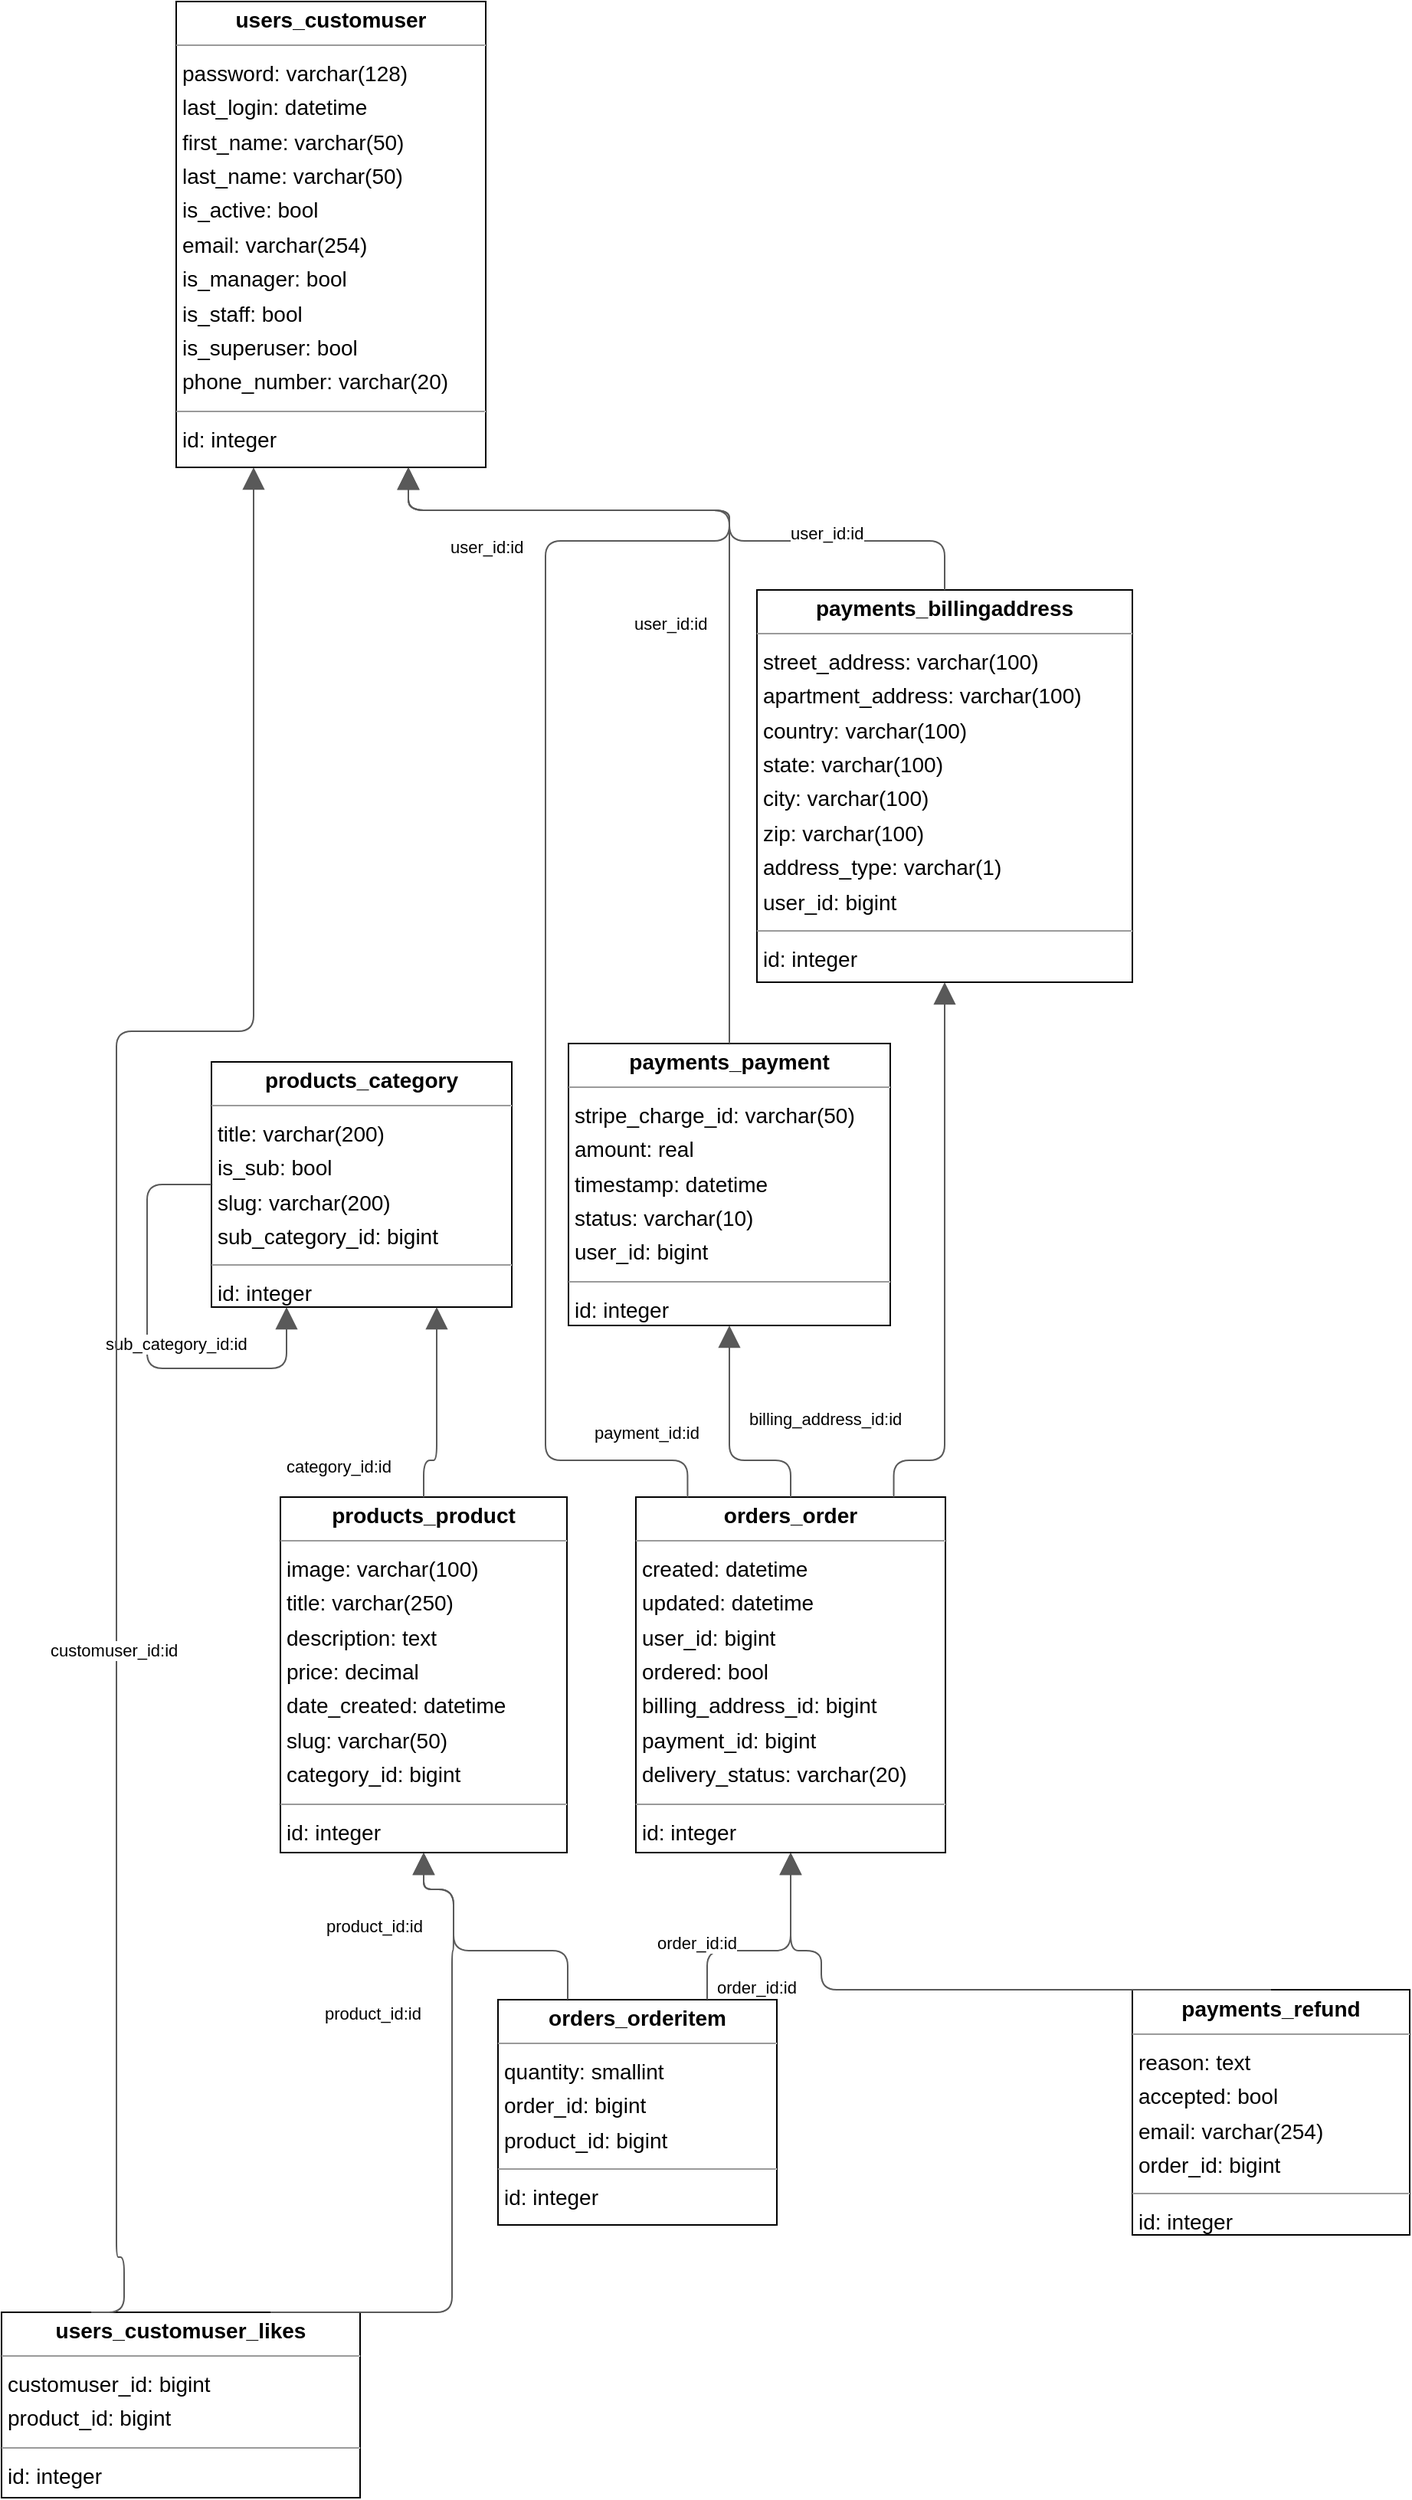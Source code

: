 <mxfile>
    <diagram id="-UQHafVxVrtA77TYmT6z" name="Page-1">
        <mxGraphModel dx="3546" dy="832" grid="1" gridSize="10" guides="1" tooltips="1" connect="1" arrows="1" fold="1" page="1" pageScale="1" pageWidth="1920" pageHeight="1200" background="none" math="0" shadow="0">
            <root>
                <mxCell id="0"/>
                <mxCell id="1" parent="0"/>
                <mxCell id="node2" value="&lt;p style=&quot;margin:0px;margin-top:4px;text-align:center;&quot;&gt;&lt;b&gt;orders_order&lt;/b&gt;&lt;/p&gt;&lt;hr size=&quot;1&quot;/&gt;&lt;p style=&quot;margin:0 0 0 4px;line-height:1.6;&quot;&gt; created: datetime&lt;br/&gt; updated: datetime&lt;br/&gt; user_id: bigint&lt;br/&gt; ordered: bool&lt;br/&gt; billing_address_id: bigint&lt;br/&gt; payment_id: bigint&lt;br/&gt; delivery_status: varchar(20)&lt;/p&gt;&lt;hr size=&quot;1&quot;/&gt;&lt;p style=&quot;margin:0 0 0 4px;line-height:1.6;&quot;&gt; id: integer&lt;/p&gt;" style="verticalAlign=top;align=left;overflow=fill;fontSize=14;fontFamily=Helvetica;html=1;rounded=0;shadow=0;comic=0;labelBackgroundColor=none;strokeWidth=1;" parent="1" vertex="1">
                    <mxGeometry x="154" y="1048" width="202" height="232" as="geometry"/>
                </mxCell>
                <mxCell id="node1" value="&lt;p style=&quot;margin:0px;margin-top:4px;text-align:center;&quot;&gt;&lt;b&gt;orders_orderitem&lt;/b&gt;&lt;/p&gt;&lt;hr size=&quot;1&quot;/&gt;&lt;p style=&quot;margin:0 0 0 4px;line-height:1.6;&quot;&gt; quantity: smallint&lt;br/&gt; order_id: bigint&lt;br/&gt; product_id: bigint&lt;/p&gt;&lt;hr size=&quot;1&quot;/&gt;&lt;p style=&quot;margin:0 0 0 4px;line-height:1.6;&quot;&gt; id: integer&lt;/p&gt;" style="verticalAlign=top;align=left;overflow=fill;fontSize=14;fontFamily=Helvetica;html=1;rounded=0;shadow=0;comic=0;labelBackgroundColor=none;strokeWidth=1;" parent="1" vertex="1">
                    <mxGeometry x="64" y="1376" width="182" height="147" as="geometry"/>
                </mxCell>
                <mxCell id="node8" value="&lt;p style=&quot;margin:0px;margin-top:4px;text-align:center;&quot;&gt;&lt;b&gt;payments_billingaddress&lt;/b&gt;&lt;/p&gt;&lt;hr size=&quot;1&quot;/&gt;&lt;p style=&quot;margin:0 0 0 4px;line-height:1.6;&quot;&gt; street_address: varchar(100)&lt;br/&gt; apartment_address: varchar(100)&lt;br/&gt; country: varchar(100)&lt;br/&gt; state: varchar(100)&lt;br/&gt; city: varchar(100)&lt;br/&gt; zip: varchar(100)&lt;br/&gt; address_type: varchar(1)&lt;br/&gt; user_id: bigint&lt;/p&gt;&lt;hr size=&quot;1&quot;/&gt;&lt;p style=&quot;margin:0 0 0 4px;line-height:1.6;&quot;&gt; id: integer&lt;/p&gt;" style="verticalAlign=top;align=left;overflow=fill;fontSize=14;fontFamily=Helvetica;html=1;rounded=0;shadow=0;comic=0;labelBackgroundColor=none;strokeWidth=1;" parent="1" vertex="1">
                    <mxGeometry x="233" y="456" width="245" height="256" as="geometry"/>
                </mxCell>
                <mxCell id="node3" value="&lt;p style=&quot;margin:0px;margin-top:4px;text-align:center;&quot;&gt;&lt;b&gt;payments_payment&lt;/b&gt;&lt;/p&gt;&lt;hr size=&quot;1&quot;/&gt;&lt;p style=&quot;margin:0 0 0 4px;line-height:1.6;&quot;&gt; stripe_charge_id: varchar(50)&lt;br/&gt; amount: real&lt;br/&gt; timestamp: datetime&lt;br/&gt; status: varchar(10)&lt;br/&gt; user_id: bigint&lt;/p&gt;&lt;hr size=&quot;1&quot;/&gt;&lt;p style=&quot;margin:0 0 0 4px;line-height:1.6;&quot;&gt; id: integer&lt;/p&gt;" style="verticalAlign=top;align=left;overflow=fill;fontSize=14;fontFamily=Helvetica;html=1;rounded=0;shadow=0;comic=0;labelBackgroundColor=none;strokeWidth=1;" parent="1" vertex="1">
                    <mxGeometry x="110" y="752" width="210" height="184" as="geometry"/>
                </mxCell>
                <mxCell id="node6" value="&lt;p style=&quot;margin:0px;margin-top:4px;text-align:center;&quot;&gt;&lt;b&gt;payments_refund&lt;/b&gt;&lt;/p&gt;&lt;hr size=&quot;1&quot;/&gt;&lt;p style=&quot;margin:0 0 0 4px;line-height:1.6;&quot;&gt; reason: text&lt;br/&gt; accepted: bool&lt;br/&gt; email: varchar(254)&lt;br/&gt; order_id: bigint&lt;/p&gt;&lt;hr size=&quot;1&quot;/&gt;&lt;p style=&quot;margin:0 0 0 4px;line-height:1.6;&quot;&gt; id: integer&lt;/p&gt;" style="verticalAlign=top;align=left;overflow=fill;fontSize=14;fontFamily=Helvetica;html=1;rounded=0;shadow=0;comic=0;labelBackgroundColor=none;strokeWidth=1;" parent="1" vertex="1">
                    <mxGeometry x="478" y="1369.5" width="181" height="160" as="geometry"/>
                </mxCell>
                <mxCell id="node5" value="&lt;p style=&quot;margin:0px;margin-top:4px;text-align:center;&quot;&gt;&lt;b&gt;products_category&lt;/b&gt;&lt;/p&gt;&lt;hr size=&quot;1&quot;/&gt;&lt;p style=&quot;margin:0 0 0 4px;line-height:1.6;&quot;&gt; title: varchar(200)&lt;br/&gt; is_sub: bool&lt;br/&gt; slug: varchar(200)&lt;br/&gt; sub_category_id: bigint&lt;/p&gt;&lt;hr size=&quot;1&quot;/&gt;&lt;p style=&quot;margin:0 0 0 4px;line-height:1.6;&quot;&gt; id: integer&lt;/p&gt;" style="verticalAlign=top;align=left;overflow=fill;fontSize=14;fontFamily=Helvetica;html=1;rounded=0;shadow=0;comic=0;labelBackgroundColor=none;strokeWidth=1;" parent="1" vertex="1">
                    <mxGeometry x="-123" y="764" width="196" height="160" as="geometry"/>
                </mxCell>
                <mxCell id="node7" value="&lt;p style=&quot;margin:0px;margin-top:4px;text-align:center;&quot;&gt;&lt;b&gt;products_product&lt;/b&gt;&lt;/p&gt;&lt;hr size=&quot;1&quot;/&gt;&lt;p style=&quot;margin:0 0 0 4px;line-height:1.6;&quot;&gt; image: varchar(100)&lt;br/&gt; title: varchar(250)&lt;br/&gt; description: text&lt;br/&gt; price: decimal&lt;br/&gt; date_created: datetime&lt;br/&gt; slug: varchar(50)&lt;br/&gt; category_id: bigint&lt;/p&gt;&lt;hr size=&quot;1&quot;/&gt;&lt;p style=&quot;margin:0 0 0 4px;line-height:1.6;&quot;&gt; id: integer&lt;/p&gt;" style="verticalAlign=top;align=left;overflow=fill;fontSize=14;fontFamily=Helvetica;html=1;rounded=0;shadow=0;comic=0;labelBackgroundColor=none;strokeWidth=1;" parent="1" vertex="1">
                    <mxGeometry x="-78" y="1048" width="187" height="232" as="geometry"/>
                </mxCell>
                <mxCell id="node0" value="&lt;p style=&quot;margin:0px;margin-top:4px;text-align:center;&quot;&gt;&lt;b&gt;users_customuser&lt;/b&gt;&lt;/p&gt;&lt;hr size=&quot;1&quot;/&gt;&lt;p style=&quot;margin:0 0 0 4px;line-height:1.6;&quot;&gt; password: varchar(128)&lt;br/&gt; last_login: datetime&lt;br/&gt; first_name: varchar(50)&lt;br/&gt; last_name: varchar(50)&lt;br/&gt; is_active: bool&lt;br/&gt; email: varchar(254)&lt;br/&gt; is_manager: bool&lt;br/&gt; is_staff: bool&lt;br/&gt; is_superuser: bool&lt;br/&gt; phone_number: varchar(20)&lt;/p&gt;&lt;hr size=&quot;1&quot;/&gt;&lt;p style=&quot;margin:0 0 0 4px;line-height:1.6;&quot;&gt; id: integer&lt;/p&gt;" style="verticalAlign=top;align=left;overflow=fill;fontSize=14;fontFamily=Helvetica;html=1;rounded=0;shadow=0;comic=0;labelBackgroundColor=none;strokeWidth=1;" parent="1" vertex="1">
                    <mxGeometry x="-146" y="72" width="202" height="304" as="geometry"/>
                </mxCell>
                <mxCell id="node4" value="&lt;p style=&quot;margin:0px;margin-top:4px;text-align:center;&quot;&gt;&lt;b&gt;users_customuser_likes&lt;/b&gt;&lt;/p&gt;&lt;hr size=&quot;1&quot;/&gt;&lt;p style=&quot;margin:0 0 0 4px;line-height:1.6;&quot;&gt; customuser_id: bigint&lt;br/&gt; product_id: bigint&lt;/p&gt;&lt;hr size=&quot;1&quot;/&gt;&lt;p style=&quot;margin:0 0 0 4px;line-height:1.6;&quot;&gt; id: integer&lt;/p&gt;" style="verticalAlign=top;align=left;overflow=fill;fontSize=14;fontFamily=Helvetica;html=1;rounded=0;shadow=0;comic=0;labelBackgroundColor=none;strokeWidth=1;" parent="1" vertex="1">
                    <mxGeometry x="-260" y="1580" width="234" height="121" as="geometry"/>
                </mxCell>
                <mxCell id="edge9" value="" style="html=1;rounded=1;edgeStyle=orthogonalEdgeStyle;dashed=0;startArrow=none;endArrow=block;endSize=12;strokeColor=#595959;exitX=0.833;exitY=0.000;exitDx=0;exitDy=0;entryX=0.500;entryY=1.000;entryDx=0;entryDy=0;" parent="1" source="node2" target="node8" edge="1">
                    <mxGeometry width="50" height="50" relative="1" as="geometry">
                        <Array as="points">
                            <mxPoint x="322" y="1024"/>
                            <mxPoint x="355" y="1024"/>
                        </Array>
                    </mxGeometry>
                </mxCell>
                <mxCell id="label56" value="billing_address_id:id" style="edgeLabel;resizable=0;html=1;align=left;verticalAlign=top;strokeColor=default;" parent="edge9" vertex="1" connectable="0">
                    <mxGeometry x="226" y="984" as="geometry"/>
                </mxCell>
                <mxCell id="edge11" value="" style="html=1;rounded=1;edgeStyle=orthogonalEdgeStyle;dashed=0;startArrow=none;endArrow=block;endSize=12;strokeColor=#595959;exitX=0.500;exitY=0.000;exitDx=0;exitDy=0;entryX=0.500;entryY=1.000;entryDx=0;entryDy=0;" parent="1" source="node2" target="node3" edge="1">
                    <mxGeometry width="50" height="50" relative="1" as="geometry">
                        <Array as="points">
                            <mxPoint x="255" y="1024"/>
                            <mxPoint x="215" y="1024"/>
                        </Array>
                    </mxGeometry>
                </mxCell>
                <mxCell id="label68" value="payment_id:id" style="edgeLabel;resizable=0;html=1;align=left;verticalAlign=top;strokeColor=default;" parent="edge11" vertex="1" connectable="0">
                    <mxGeometry x="125" y="993" as="geometry"/>
                </mxCell>
                <mxCell id="edge8" value="" style="html=1;rounded=1;edgeStyle=orthogonalEdgeStyle;dashed=0;startArrow=none;endArrow=block;endSize=12;strokeColor=#595959;exitX=0.167;exitY=0.000;exitDx=0;exitDy=0;entryX=0.750;entryY=1.000;entryDx=0;entryDy=0;" parent="1" source="node2" target="node0" edge="1">
                    <mxGeometry width="50" height="50" relative="1" as="geometry">
                        <Array as="points">
                            <mxPoint x="188" y="1024"/>
                            <mxPoint x="95" y="1024"/>
                            <mxPoint x="95" y="424"/>
                            <mxPoint x="215" y="424"/>
                            <mxPoint x="215" y="404"/>
                            <mxPoint x="6" y="404"/>
                        </Array>
                    </mxGeometry>
                </mxCell>
                <mxCell id="label50" value="user_id:id" style="edgeLabel;resizable=0;html=1;align=left;verticalAlign=top;strokeColor=default;" parent="edge8" vertex="1" connectable="0">
                    <mxGeometry x="31" y="415" as="geometry"/>
                </mxCell>
                <mxCell id="edge2" value="" style="html=1;rounded=1;edgeStyle=orthogonalEdgeStyle;dashed=0;startArrow=none;endArrow=block;endSize=12;strokeColor=#595959;exitX=0.750;exitY=0.000;exitDx=0;exitDy=0;entryX=0.500;entryY=1.000;entryDx=0;entryDy=0;" parent="1" source="node1" target="node2" edge="1">
                    <mxGeometry width="50" height="50" relative="1" as="geometry">
                        <Array as="points">
                            <mxPoint x="201" y="1344"/>
                            <mxPoint x="255" y="1344"/>
                        </Array>
                    </mxGeometry>
                </mxCell>
                <mxCell id="label14" value="order_id:id" style="edgeLabel;resizable=0;html=1;align=left;verticalAlign=top;strokeColor=default;" parent="edge2" vertex="1" connectable="0">
                    <mxGeometry x="166" y="1326" as="geometry"/>
                </mxCell>
                <mxCell id="edge6" value="" style="html=1;rounded=1;edgeStyle=orthogonalEdgeStyle;dashed=0;startArrow=none;endArrow=block;endSize=12;strokeColor=#595959;exitX=0.250;exitY=0.000;exitDx=0;exitDy=0;entryX=0.500;entryY=1.000;entryDx=0;entryDy=0;" parent="1" source="node1" target="node7" edge="1">
                    <mxGeometry width="50" height="50" relative="1" as="geometry">
                        <Array as="points">
                            <mxPoint x="110" y="1344"/>
                            <mxPoint x="35" y="1344"/>
                            <mxPoint x="35" y="1304"/>
                            <mxPoint x="15" y="1304"/>
                        </Array>
                    </mxGeometry>
                </mxCell>
                <mxCell id="label38" value="product_id:id" style="edgeLabel;resizable=0;html=1;align=left;verticalAlign=top;strokeColor=default;" parent="edge6" vertex="1" connectable="0">
                    <mxGeometry x="-50" y="1315" as="geometry"/>
                </mxCell>
                <mxCell id="edge5" value="" style="html=1;rounded=1;edgeStyle=orthogonalEdgeStyle;dashed=0;startArrow=none;endArrow=block;endSize=12;strokeColor=#595959;exitX=0.500;exitY=0.000;exitDx=0;exitDy=0;entryX=0.750;entryY=1.000;entryDx=0;entryDy=0;" parent="1" source="node8" target="node0" edge="1">
                    <mxGeometry width="50" height="50" relative="1" as="geometry">
                        <Array as="points">
                            <mxPoint x="355" y="424"/>
                            <mxPoint x="215" y="424"/>
                            <mxPoint x="215" y="404"/>
                            <mxPoint x="6" y="404"/>
                        </Array>
                    </mxGeometry>
                </mxCell>
                <mxCell id="label32" value="user_id:id" style="edgeLabel;resizable=0;html=1;align=left;verticalAlign=top;strokeColor=default;" parent="edge5" vertex="1" connectable="0">
                    <mxGeometry x="253" y="406" as="geometry"/>
                </mxCell>
                <mxCell id="edge10" value="" style="html=1;rounded=1;edgeStyle=orthogonalEdgeStyle;dashed=0;startArrow=none;endArrow=block;endSize=12;strokeColor=#595959;exitX=0.500;exitY=0.000;exitDx=0;exitDy=0;entryX=0.750;entryY=1.000;entryDx=0;entryDy=0;" parent="1" source="node3" target="node0" edge="1">
                    <mxGeometry width="50" height="50" relative="1" as="geometry">
                        <Array as="points">
                            <mxPoint x="215" y="404"/>
                            <mxPoint x="6" y="404"/>
                        </Array>
                    </mxGeometry>
                </mxCell>
                <mxCell id="label62" value="user_id:id" style="edgeLabel;resizable=0;html=1;align=left;verticalAlign=top;strokeColor=default;" parent="edge10" vertex="1" connectable="0">
                    <mxGeometry x="151" y="465" as="geometry"/>
                </mxCell>
                <mxCell id="edge1" value="" style="html=1;rounded=1;edgeStyle=orthogonalEdgeStyle;dashed=0;startArrow=none;endArrow=block;endSize=12;strokeColor=#595959;exitX=0.500;exitY=0.000;exitDx=0;exitDy=0;entryX=0.500;entryY=1.000;entryDx=0;entryDy=0;" parent="1" source="node6" target="node2" edge="1">
                    <mxGeometry width="50" height="50" relative="1" as="geometry">
                        <Array as="points">
                            <mxPoint x="275" y="1344"/>
                            <mxPoint x="255" y="1344"/>
                        </Array>
                    </mxGeometry>
                </mxCell>
                <mxCell id="label8" value="order_id:id" style="edgeLabel;resizable=0;html=1;align=left;verticalAlign=top;strokeColor=default;" parent="edge1" vertex="1" connectable="0">
                    <mxGeometry x="205" y="1355" as="geometry"/>
                </mxCell>
                <mxCell id="edge3" value="" style="html=1;rounded=1;edgeStyle=orthogonalEdgeStyle;dashed=0;startArrow=none;endArrow=block;endSize=12;strokeColor=#595959;exitX=0.000;exitY=0.500;exitDx=0;exitDy=0;entryX=0.250;entryY=1.000;entryDx=0;entryDy=0;" parent="1" source="node5" target="node5" edge="1">
                    <mxGeometry width="50" height="50" relative="1" as="geometry">
                        <Array as="points">
                            <mxPoint x="-165" y="844"/>
                            <mxPoint x="-165" y="964"/>
                            <mxPoint x="-74" y="964"/>
                        </Array>
                    </mxGeometry>
                </mxCell>
                <mxCell id="label20" value="sub_category_id:id" style="edgeLabel;resizable=0;html=1;align=left;verticalAlign=top;strokeColor=default;" parent="edge3" vertex="1" connectable="0">
                    <mxGeometry x="-194" y="935" as="geometry"/>
                </mxCell>
                <mxCell id="edge4" value="" style="html=1;rounded=1;edgeStyle=orthogonalEdgeStyle;dashed=0;startArrow=none;endArrow=block;endSize=12;strokeColor=#595959;exitX=0.500;exitY=0.000;exitDx=0;exitDy=0;entryX=0.750;entryY=1.000;entryDx=0;entryDy=0;" parent="1" source="node7" target="node5" edge="1">
                    <mxGeometry width="50" height="50" relative="1" as="geometry">
                        <Array as="points">
                            <mxPoint x="15" y="1024"/>
                            <mxPoint x="24" y="1024"/>
                        </Array>
                    </mxGeometry>
                </mxCell>
                <mxCell id="label26" value="category_id:id" style="edgeLabel;resizable=0;html=1;align=left;verticalAlign=top;strokeColor=default;" parent="edge4" vertex="1" connectable="0">
                    <mxGeometry x="-76" y="1015" as="geometry"/>
                </mxCell>
                <mxCell id="edge0" value="" style="html=1;rounded=1;edgeStyle=orthogonalEdgeStyle;dashed=0;startArrow=none;endArrow=block;endSize=12;strokeColor=#595959;exitX=0.750;exitY=0.000;exitDx=0;exitDy=0;entryX=0.500;entryY=1.000;entryDx=0;entryDy=0;" parent="1" source="node4" target="node7" edge="1">
                    <mxGeometry width="50" height="50" relative="1" as="geometry">
                        <Array as="points">
                            <mxPoint x="34" y="1344"/>
                            <mxPoint x="35" y="1344"/>
                            <mxPoint x="35" y="1304"/>
                            <mxPoint x="15" y="1304"/>
                        </Array>
                    </mxGeometry>
                </mxCell>
                <mxCell id="label2" value="product_id:id" style="edgeLabel;resizable=0;html=1;align=left;verticalAlign=top;strokeColor=default;" parent="edge0" vertex="1" connectable="0">
                    <mxGeometry x="-51" y="1372" as="geometry"/>
                </mxCell>
                <mxCell id="edge7" value="" style="html=1;rounded=1;edgeStyle=orthogonalEdgeStyle;dashed=0;startArrow=none;endArrow=block;endSize=12;strokeColor=#595959;exitX=0.250;exitY=0.000;exitDx=0;exitDy=0;entryX=0.250;entryY=1.000;entryDx=0;entryDy=0;" parent="1" source="node4" target="node0" edge="1">
                    <mxGeometry width="50" height="50" relative="1" as="geometry">
                        <Array as="points">
                            <mxPoint x="-180" y="1580"/>
                            <mxPoint x="-180" y="1544"/>
                            <mxPoint x="-185" y="1544"/>
                            <mxPoint x="-185" y="744"/>
                            <mxPoint x="-95" y="744"/>
                        </Array>
                    </mxGeometry>
                </mxCell>
                <mxCell id="label44" value="customuser_id:id" style="edgeLabel;resizable=0;html=1;align=left;verticalAlign=top;strokeColor=default;" parent="edge7" vertex="1" connectable="0">
                    <mxGeometry x="-230" y="1135" as="geometry"/>
                </mxCell>
            </root>
        </mxGraphModel>
    </diagram>
</mxfile>
